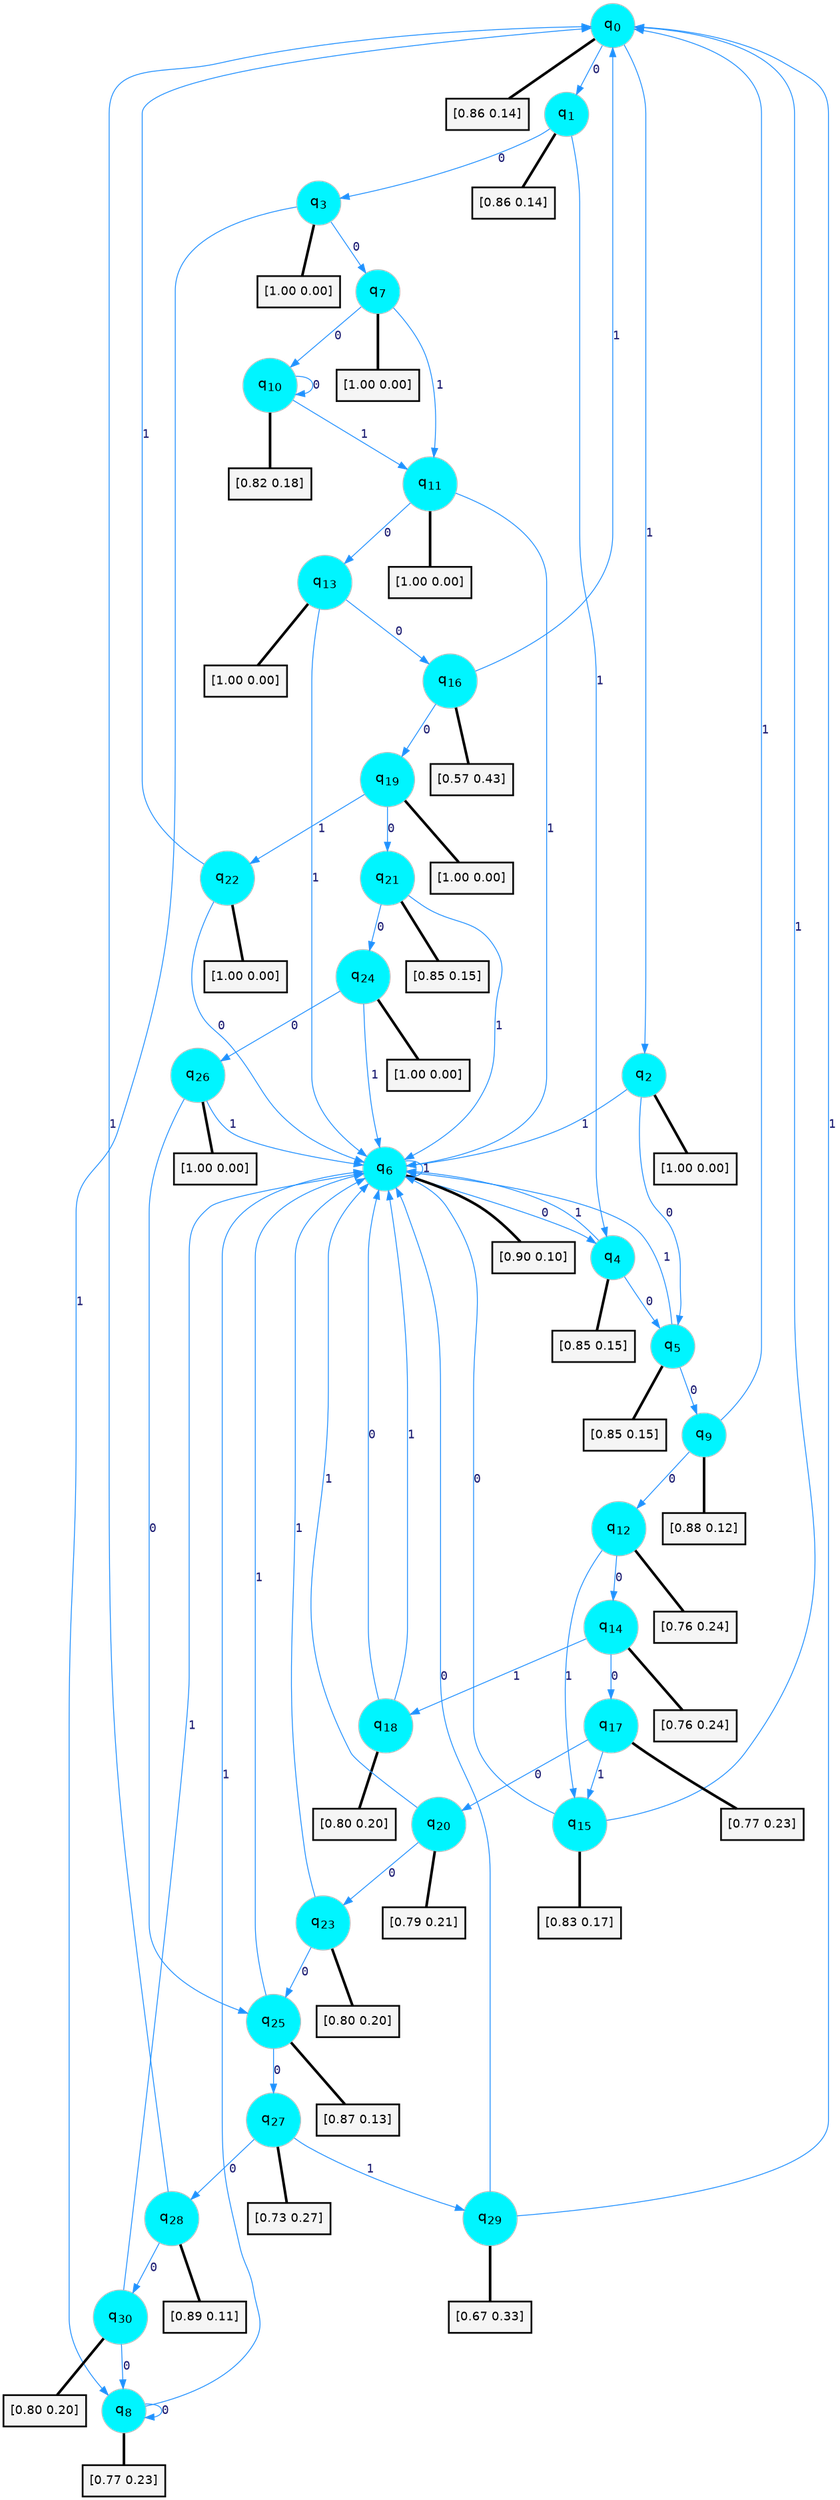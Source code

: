 digraph G {
graph [
bgcolor=transparent, dpi=300, rankdir=TD, size="40,25"];
node [
color=gray, fillcolor=turquoise1, fontcolor=black, fontname=Helvetica, fontsize=16, fontweight=bold, shape=circle, style=filled];
edge [
arrowsize=1, color=dodgerblue1, fontcolor=midnightblue, fontname=courier, fontweight=bold, penwidth=1, style=solid, weight=20];
0[label=<q<SUB>0</SUB>>];
1[label=<q<SUB>1</SUB>>];
2[label=<q<SUB>2</SUB>>];
3[label=<q<SUB>3</SUB>>];
4[label=<q<SUB>4</SUB>>];
5[label=<q<SUB>5</SUB>>];
6[label=<q<SUB>6</SUB>>];
7[label=<q<SUB>7</SUB>>];
8[label=<q<SUB>8</SUB>>];
9[label=<q<SUB>9</SUB>>];
10[label=<q<SUB>10</SUB>>];
11[label=<q<SUB>11</SUB>>];
12[label=<q<SUB>12</SUB>>];
13[label=<q<SUB>13</SUB>>];
14[label=<q<SUB>14</SUB>>];
15[label=<q<SUB>15</SUB>>];
16[label=<q<SUB>16</SUB>>];
17[label=<q<SUB>17</SUB>>];
18[label=<q<SUB>18</SUB>>];
19[label=<q<SUB>19</SUB>>];
20[label=<q<SUB>20</SUB>>];
21[label=<q<SUB>21</SUB>>];
22[label=<q<SUB>22</SUB>>];
23[label=<q<SUB>23</SUB>>];
24[label=<q<SUB>24</SUB>>];
25[label=<q<SUB>25</SUB>>];
26[label=<q<SUB>26</SUB>>];
27[label=<q<SUB>27</SUB>>];
28[label=<q<SUB>28</SUB>>];
29[label=<q<SUB>29</SUB>>];
30[label=<q<SUB>30</SUB>>];
31[label="[0.86 0.14]", shape=box,fontcolor=black, fontname=Helvetica, fontsize=14, penwidth=2, fillcolor=whitesmoke,color=black];
32[label="[0.86 0.14]", shape=box,fontcolor=black, fontname=Helvetica, fontsize=14, penwidth=2, fillcolor=whitesmoke,color=black];
33[label="[1.00 0.00]", shape=box,fontcolor=black, fontname=Helvetica, fontsize=14, penwidth=2, fillcolor=whitesmoke,color=black];
34[label="[1.00 0.00]", shape=box,fontcolor=black, fontname=Helvetica, fontsize=14, penwidth=2, fillcolor=whitesmoke,color=black];
35[label="[0.85 0.15]", shape=box,fontcolor=black, fontname=Helvetica, fontsize=14, penwidth=2, fillcolor=whitesmoke,color=black];
36[label="[0.85 0.15]", shape=box,fontcolor=black, fontname=Helvetica, fontsize=14, penwidth=2, fillcolor=whitesmoke,color=black];
37[label="[0.90 0.10]", shape=box,fontcolor=black, fontname=Helvetica, fontsize=14, penwidth=2, fillcolor=whitesmoke,color=black];
38[label="[1.00 0.00]", shape=box,fontcolor=black, fontname=Helvetica, fontsize=14, penwidth=2, fillcolor=whitesmoke,color=black];
39[label="[0.77 0.23]", shape=box,fontcolor=black, fontname=Helvetica, fontsize=14, penwidth=2, fillcolor=whitesmoke,color=black];
40[label="[0.88 0.12]", shape=box,fontcolor=black, fontname=Helvetica, fontsize=14, penwidth=2, fillcolor=whitesmoke,color=black];
41[label="[0.82 0.18]", shape=box,fontcolor=black, fontname=Helvetica, fontsize=14, penwidth=2, fillcolor=whitesmoke,color=black];
42[label="[1.00 0.00]", shape=box,fontcolor=black, fontname=Helvetica, fontsize=14, penwidth=2, fillcolor=whitesmoke,color=black];
43[label="[0.76 0.24]", shape=box,fontcolor=black, fontname=Helvetica, fontsize=14, penwidth=2, fillcolor=whitesmoke,color=black];
44[label="[1.00 0.00]", shape=box,fontcolor=black, fontname=Helvetica, fontsize=14, penwidth=2, fillcolor=whitesmoke,color=black];
45[label="[0.76 0.24]", shape=box,fontcolor=black, fontname=Helvetica, fontsize=14, penwidth=2, fillcolor=whitesmoke,color=black];
46[label="[0.83 0.17]", shape=box,fontcolor=black, fontname=Helvetica, fontsize=14, penwidth=2, fillcolor=whitesmoke,color=black];
47[label="[0.57 0.43]", shape=box,fontcolor=black, fontname=Helvetica, fontsize=14, penwidth=2, fillcolor=whitesmoke,color=black];
48[label="[0.77 0.23]", shape=box,fontcolor=black, fontname=Helvetica, fontsize=14, penwidth=2, fillcolor=whitesmoke,color=black];
49[label="[0.80 0.20]", shape=box,fontcolor=black, fontname=Helvetica, fontsize=14, penwidth=2, fillcolor=whitesmoke,color=black];
50[label="[1.00 0.00]", shape=box,fontcolor=black, fontname=Helvetica, fontsize=14, penwidth=2, fillcolor=whitesmoke,color=black];
51[label="[0.79 0.21]", shape=box,fontcolor=black, fontname=Helvetica, fontsize=14, penwidth=2, fillcolor=whitesmoke,color=black];
52[label="[0.85 0.15]", shape=box,fontcolor=black, fontname=Helvetica, fontsize=14, penwidth=2, fillcolor=whitesmoke,color=black];
53[label="[1.00 0.00]", shape=box,fontcolor=black, fontname=Helvetica, fontsize=14, penwidth=2, fillcolor=whitesmoke,color=black];
54[label="[0.80 0.20]", shape=box,fontcolor=black, fontname=Helvetica, fontsize=14, penwidth=2, fillcolor=whitesmoke,color=black];
55[label="[1.00 0.00]", shape=box,fontcolor=black, fontname=Helvetica, fontsize=14, penwidth=2, fillcolor=whitesmoke,color=black];
56[label="[0.87 0.13]", shape=box,fontcolor=black, fontname=Helvetica, fontsize=14, penwidth=2, fillcolor=whitesmoke,color=black];
57[label="[1.00 0.00]", shape=box,fontcolor=black, fontname=Helvetica, fontsize=14, penwidth=2, fillcolor=whitesmoke,color=black];
58[label="[0.73 0.27]", shape=box,fontcolor=black, fontname=Helvetica, fontsize=14, penwidth=2, fillcolor=whitesmoke,color=black];
59[label="[0.89 0.11]", shape=box,fontcolor=black, fontname=Helvetica, fontsize=14, penwidth=2, fillcolor=whitesmoke,color=black];
60[label="[0.67 0.33]", shape=box,fontcolor=black, fontname=Helvetica, fontsize=14, penwidth=2, fillcolor=whitesmoke,color=black];
61[label="[0.80 0.20]", shape=box,fontcolor=black, fontname=Helvetica, fontsize=14, penwidth=2, fillcolor=whitesmoke,color=black];
0->1 [label=0];
0->2 [label=1];
0->31 [arrowhead=none, penwidth=3,color=black];
1->3 [label=0];
1->4 [label=1];
1->32 [arrowhead=none, penwidth=3,color=black];
2->5 [label=0];
2->6 [label=1];
2->33 [arrowhead=none, penwidth=3,color=black];
3->7 [label=0];
3->8 [label=1];
3->34 [arrowhead=none, penwidth=3,color=black];
4->5 [label=0];
4->6 [label=1];
4->35 [arrowhead=none, penwidth=3,color=black];
5->9 [label=0];
5->6 [label=1];
5->36 [arrowhead=none, penwidth=3,color=black];
6->4 [label=0];
6->6 [label=1];
6->37 [arrowhead=none, penwidth=3,color=black];
7->10 [label=0];
7->11 [label=1];
7->38 [arrowhead=none, penwidth=3,color=black];
8->8 [label=0];
8->6 [label=1];
8->39 [arrowhead=none, penwidth=3,color=black];
9->12 [label=0];
9->0 [label=1];
9->40 [arrowhead=none, penwidth=3,color=black];
10->10 [label=0];
10->11 [label=1];
10->41 [arrowhead=none, penwidth=3,color=black];
11->13 [label=0];
11->6 [label=1];
11->42 [arrowhead=none, penwidth=3,color=black];
12->14 [label=0];
12->15 [label=1];
12->43 [arrowhead=none, penwidth=3,color=black];
13->16 [label=0];
13->6 [label=1];
13->44 [arrowhead=none, penwidth=3,color=black];
14->17 [label=0];
14->18 [label=1];
14->45 [arrowhead=none, penwidth=3,color=black];
15->6 [label=0];
15->0 [label=1];
15->46 [arrowhead=none, penwidth=3,color=black];
16->19 [label=0];
16->0 [label=1];
16->47 [arrowhead=none, penwidth=3,color=black];
17->20 [label=0];
17->15 [label=1];
17->48 [arrowhead=none, penwidth=3,color=black];
18->6 [label=0];
18->6 [label=1];
18->49 [arrowhead=none, penwidth=3,color=black];
19->21 [label=0];
19->22 [label=1];
19->50 [arrowhead=none, penwidth=3,color=black];
20->23 [label=0];
20->6 [label=1];
20->51 [arrowhead=none, penwidth=3,color=black];
21->24 [label=0];
21->6 [label=1];
21->52 [arrowhead=none, penwidth=3,color=black];
22->6 [label=0];
22->0 [label=1];
22->53 [arrowhead=none, penwidth=3,color=black];
23->25 [label=0];
23->6 [label=1];
23->54 [arrowhead=none, penwidth=3,color=black];
24->26 [label=0];
24->6 [label=1];
24->55 [arrowhead=none, penwidth=3,color=black];
25->27 [label=0];
25->6 [label=1];
25->56 [arrowhead=none, penwidth=3,color=black];
26->25 [label=0];
26->6 [label=1];
26->57 [arrowhead=none, penwidth=3,color=black];
27->28 [label=0];
27->29 [label=1];
27->58 [arrowhead=none, penwidth=3,color=black];
28->30 [label=0];
28->0 [label=1];
28->59 [arrowhead=none, penwidth=3,color=black];
29->6 [label=0];
29->0 [label=1];
29->60 [arrowhead=none, penwidth=3,color=black];
30->8 [label=0];
30->6 [label=1];
30->61 [arrowhead=none, penwidth=3,color=black];
}
